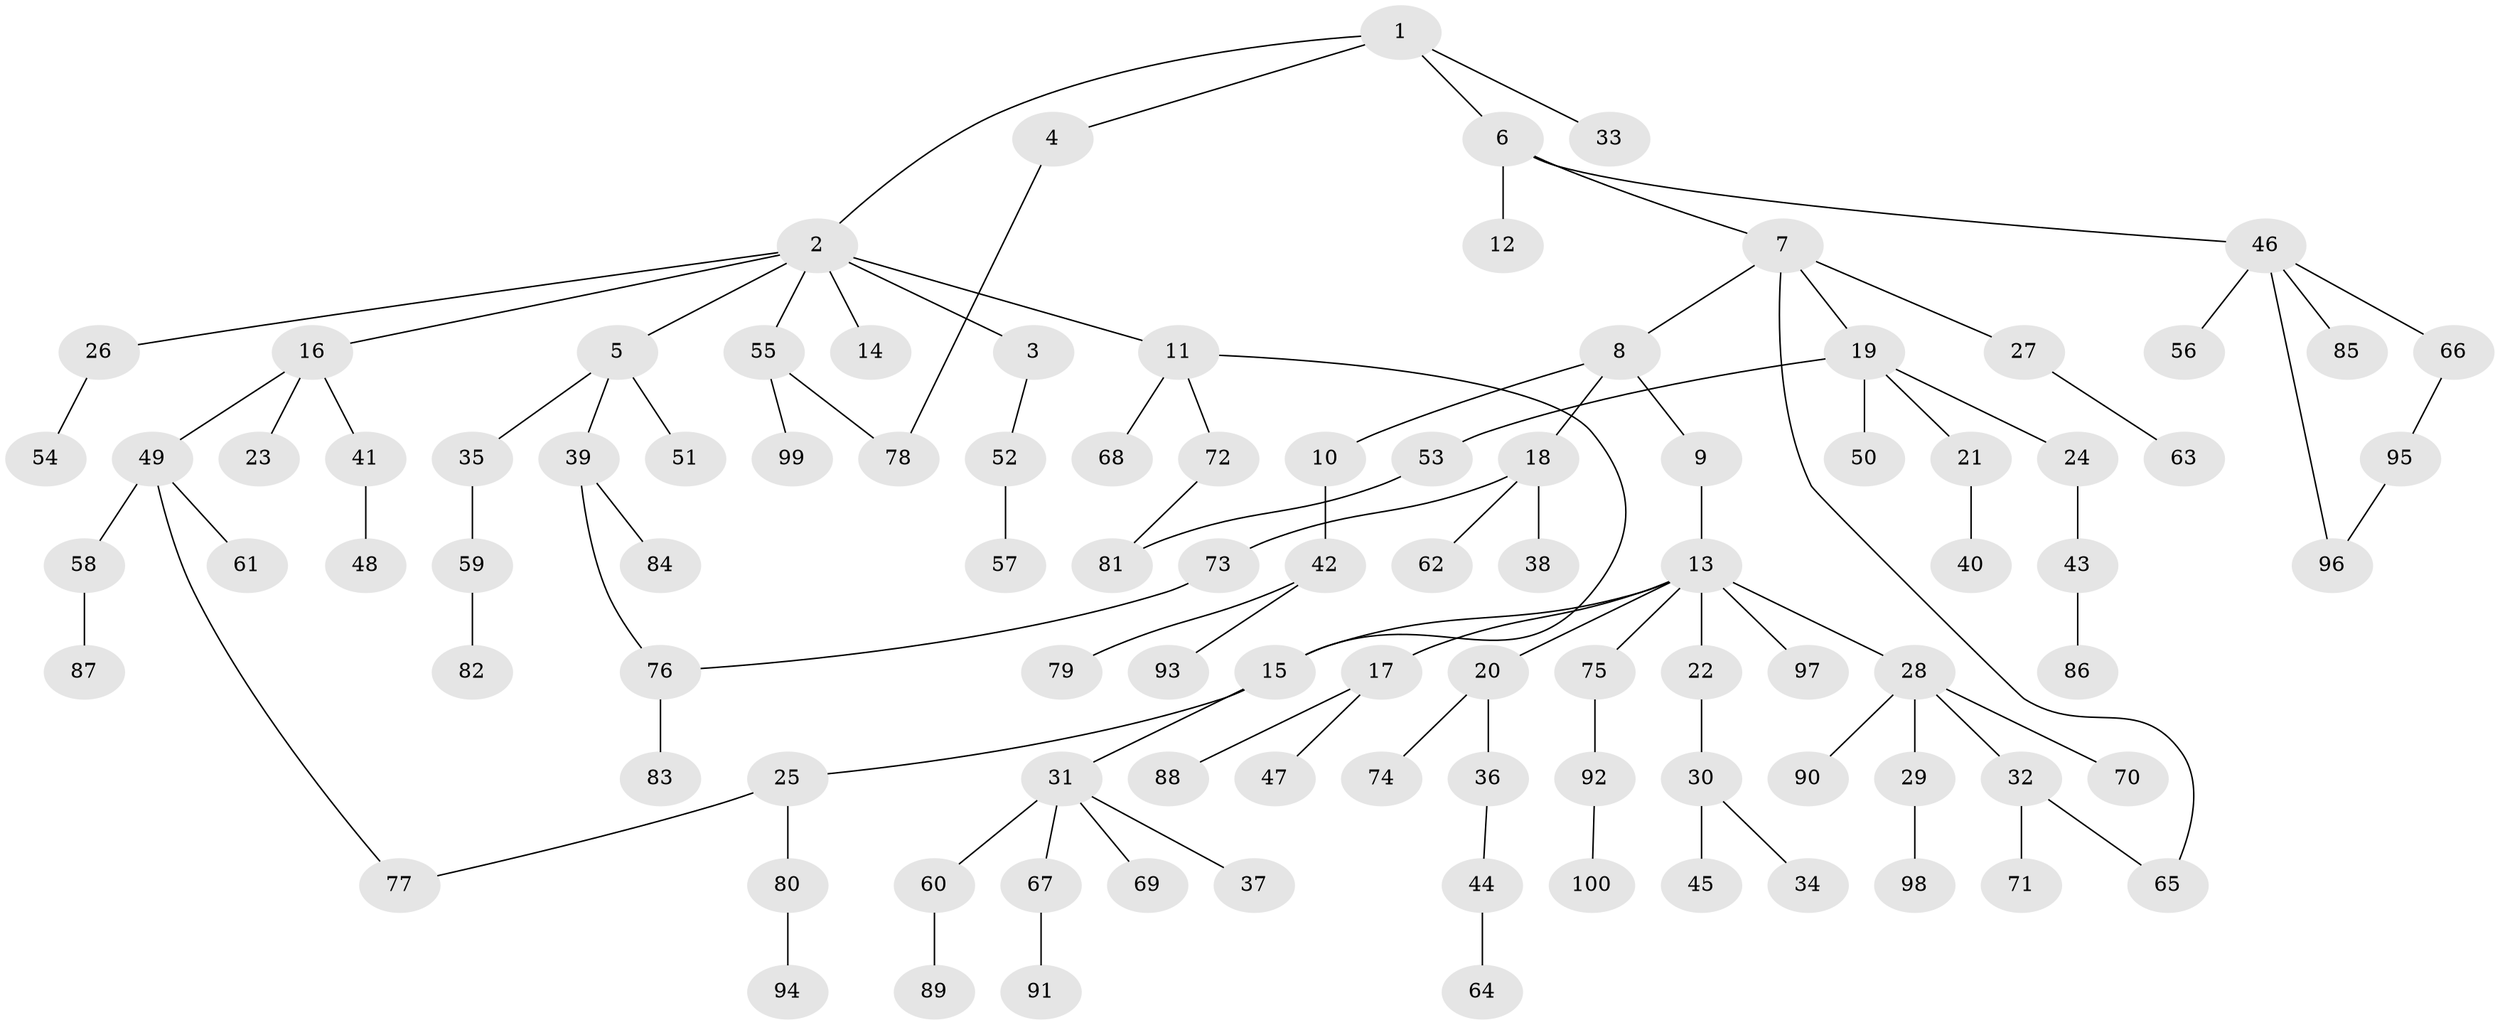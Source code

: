 // Generated by graph-tools (version 1.1) at 2025/49/03/09/25 03:49:17]
// undirected, 100 vertices, 106 edges
graph export_dot {
graph [start="1"]
  node [color=gray90,style=filled];
  1;
  2;
  3;
  4;
  5;
  6;
  7;
  8;
  9;
  10;
  11;
  12;
  13;
  14;
  15;
  16;
  17;
  18;
  19;
  20;
  21;
  22;
  23;
  24;
  25;
  26;
  27;
  28;
  29;
  30;
  31;
  32;
  33;
  34;
  35;
  36;
  37;
  38;
  39;
  40;
  41;
  42;
  43;
  44;
  45;
  46;
  47;
  48;
  49;
  50;
  51;
  52;
  53;
  54;
  55;
  56;
  57;
  58;
  59;
  60;
  61;
  62;
  63;
  64;
  65;
  66;
  67;
  68;
  69;
  70;
  71;
  72;
  73;
  74;
  75;
  76;
  77;
  78;
  79;
  80;
  81;
  82;
  83;
  84;
  85;
  86;
  87;
  88;
  89;
  90;
  91;
  92;
  93;
  94;
  95;
  96;
  97;
  98;
  99;
  100;
  1 -- 2;
  1 -- 4;
  1 -- 6;
  1 -- 33;
  2 -- 3;
  2 -- 5;
  2 -- 11;
  2 -- 14;
  2 -- 16;
  2 -- 26;
  2 -- 55;
  3 -- 52;
  4 -- 78;
  5 -- 35;
  5 -- 39;
  5 -- 51;
  6 -- 7;
  6 -- 12;
  6 -- 46;
  7 -- 8;
  7 -- 19;
  7 -- 27;
  7 -- 65;
  8 -- 9;
  8 -- 10;
  8 -- 18;
  9 -- 13;
  10 -- 42;
  11 -- 15;
  11 -- 68;
  11 -- 72;
  13 -- 17;
  13 -- 20;
  13 -- 22;
  13 -- 28;
  13 -- 75;
  13 -- 97;
  13 -- 15;
  15 -- 25;
  15 -- 31;
  16 -- 23;
  16 -- 41;
  16 -- 49;
  17 -- 47;
  17 -- 88;
  18 -- 38;
  18 -- 62;
  18 -- 73;
  19 -- 21;
  19 -- 24;
  19 -- 50;
  19 -- 53;
  20 -- 36;
  20 -- 74;
  21 -- 40;
  22 -- 30;
  24 -- 43;
  25 -- 80;
  25 -- 77;
  26 -- 54;
  27 -- 63;
  28 -- 29;
  28 -- 32;
  28 -- 70;
  28 -- 90;
  29 -- 98;
  30 -- 34;
  30 -- 45;
  31 -- 37;
  31 -- 60;
  31 -- 67;
  31 -- 69;
  32 -- 65;
  32 -- 71;
  35 -- 59;
  36 -- 44;
  39 -- 76;
  39 -- 84;
  41 -- 48;
  42 -- 79;
  42 -- 93;
  43 -- 86;
  44 -- 64;
  46 -- 56;
  46 -- 66;
  46 -- 85;
  46 -- 96;
  49 -- 58;
  49 -- 61;
  49 -- 77;
  52 -- 57;
  53 -- 81;
  55 -- 99;
  55 -- 78;
  58 -- 87;
  59 -- 82;
  60 -- 89;
  66 -- 95;
  67 -- 91;
  72 -- 81;
  73 -- 76;
  75 -- 92;
  76 -- 83;
  80 -- 94;
  92 -- 100;
  95 -- 96;
}
